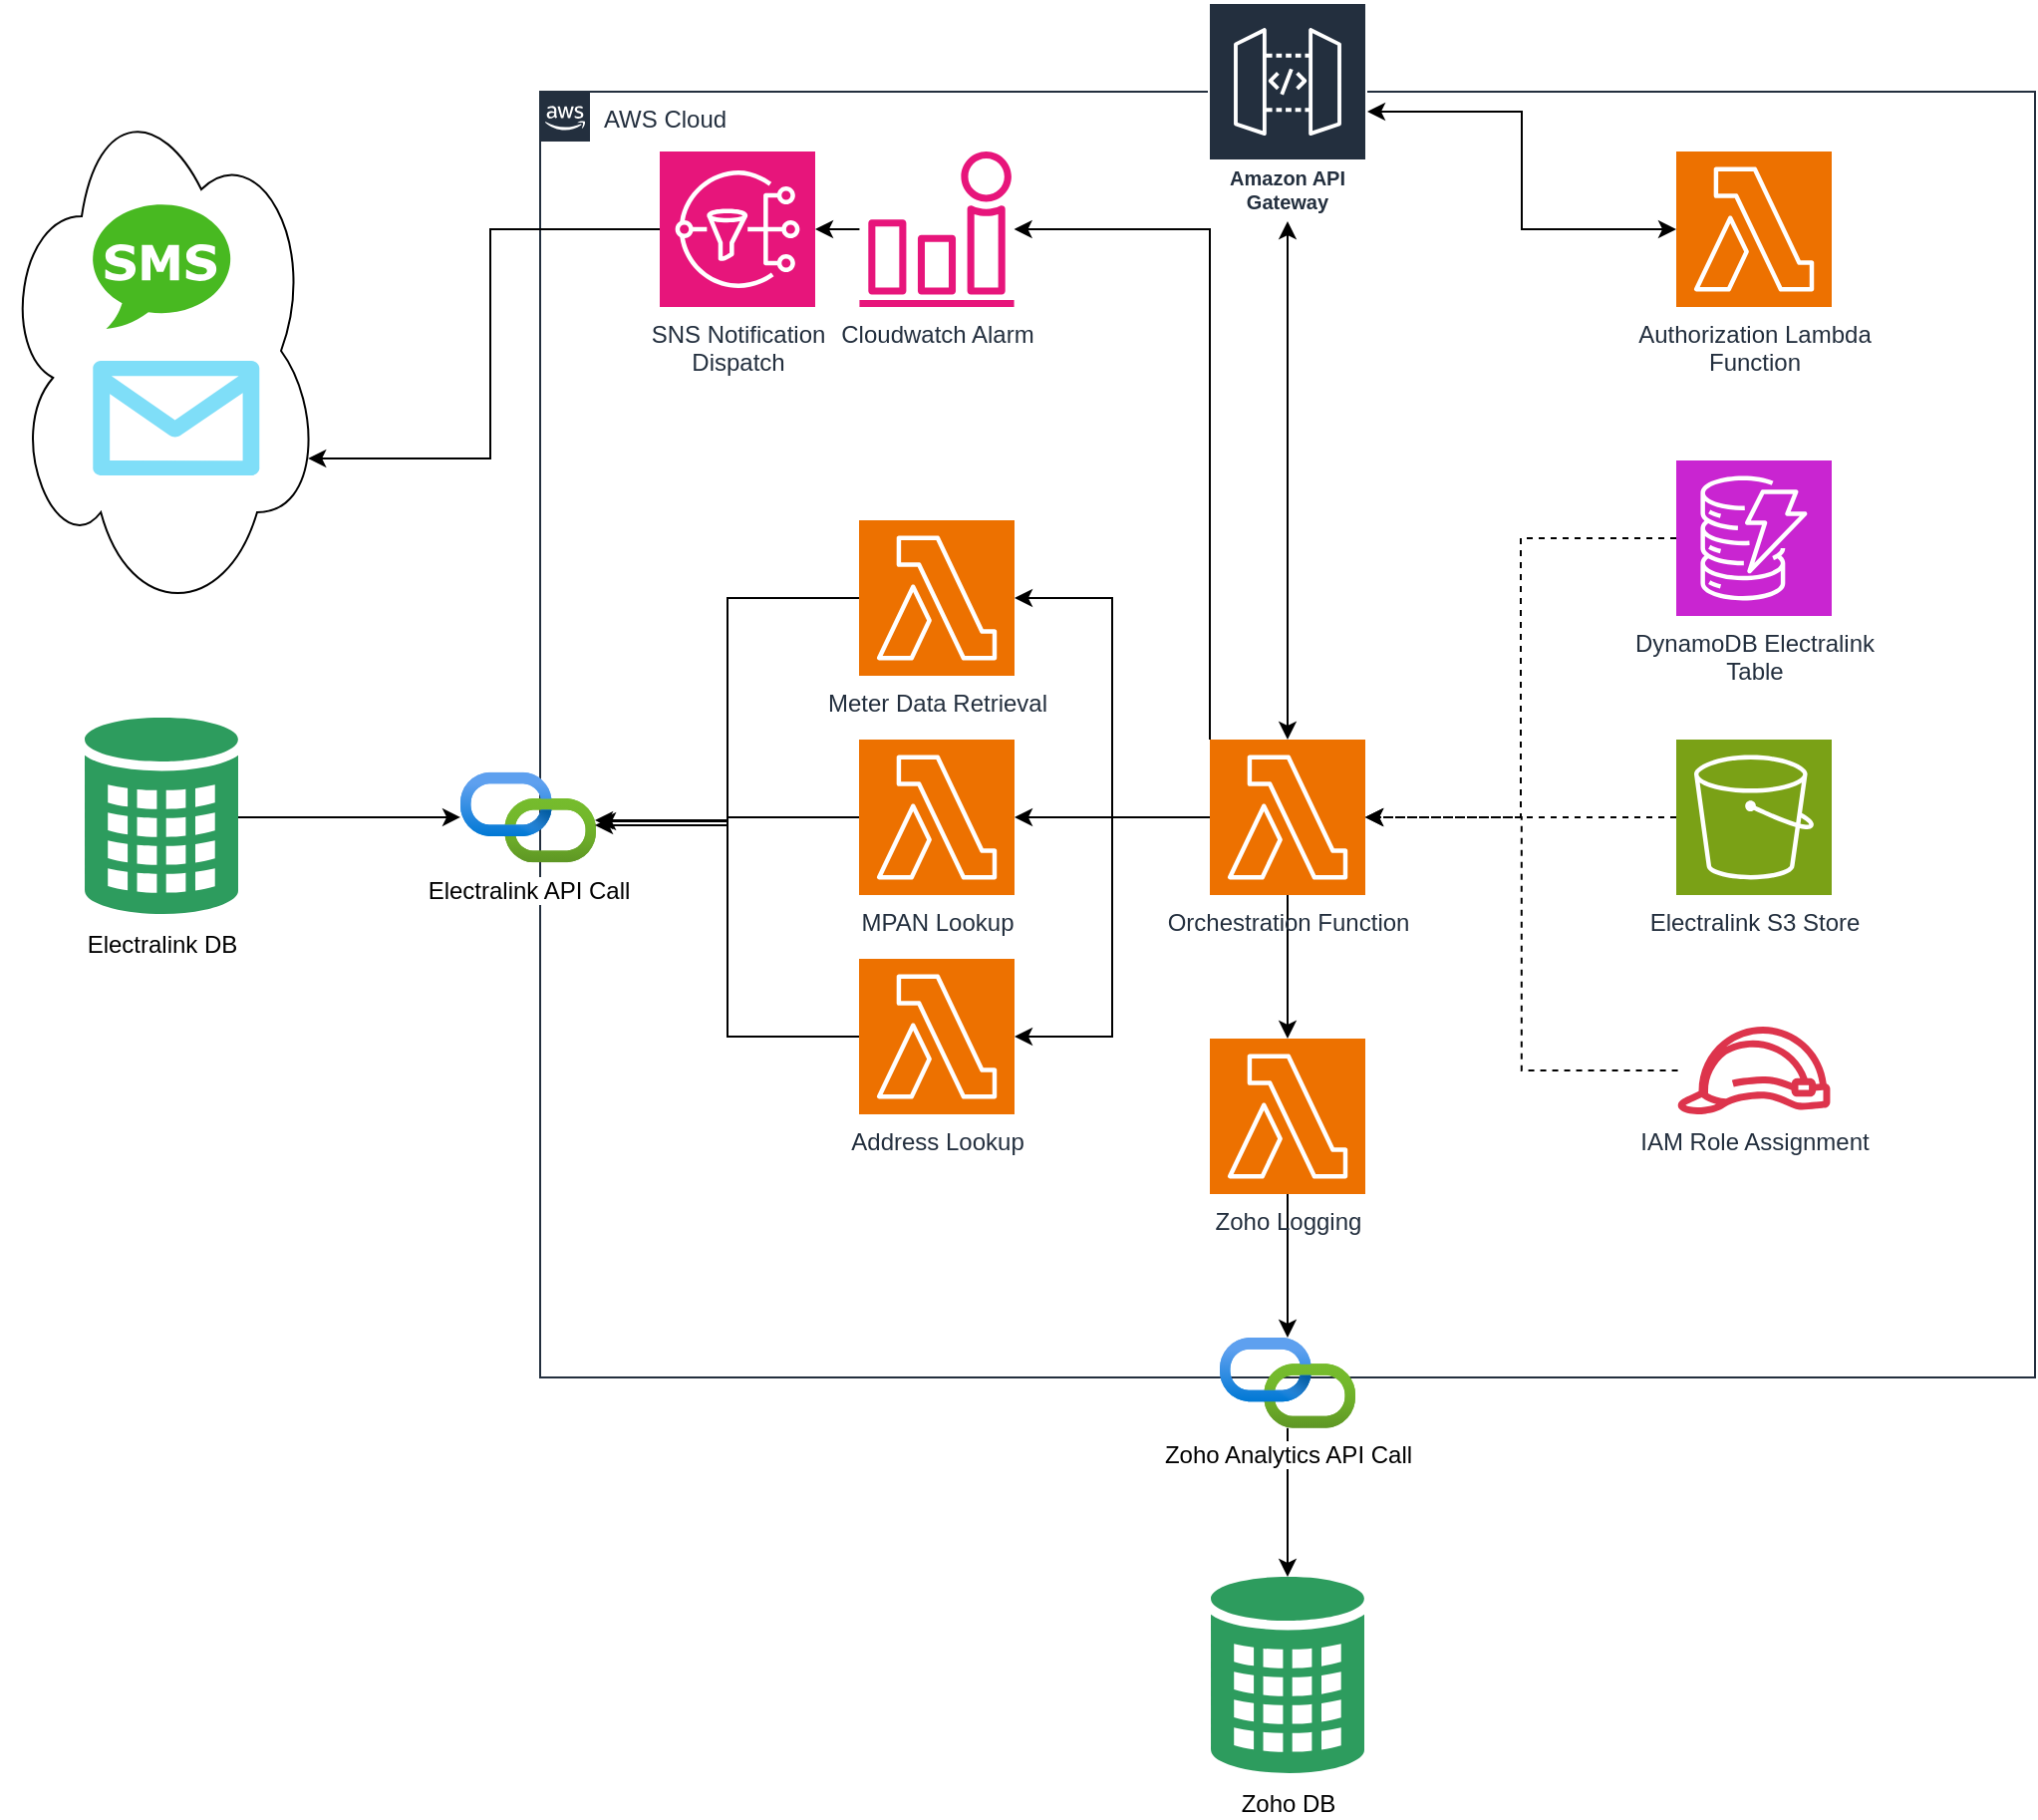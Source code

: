 <mxfile version="24.0.7" type="github">
  <diagram id="Ht1M8jgEwFfnCIfOTk4-" name="Page-1">
    <mxGraphModel dx="1206" dy="2733" grid="1" gridSize="10" guides="1" tooltips="1" connect="1" arrows="1" fold="1" page="1" pageScale="1" pageWidth="1169" pageHeight="827" math="0" shadow="0">
      <root>
        <mxCell id="0" />
        <mxCell id="1" parent="0" />
        <mxCell id="vprCxGWxDhBr143Cb13M-6" value="Electralink DB" style="sketch=0;html=1;aspect=fixed;strokeColor=none;shadow=0;align=center;fillColor=#2D9C5E;verticalAlign=top;labelPosition=center;verticalLabelPosition=bottom;shape=mxgraph.gcp2.external_data_center" parent="1" vertex="1">
          <mxGeometry x="91.5" y="-1271" width="77" height="100" as="geometry" />
        </mxCell>
        <mxCell id="vprCxGWxDhBr143Cb13M-8" value="Zoho DB" style="sketch=0;html=1;aspect=fixed;strokeColor=none;shadow=0;align=center;fillColor=#2D9C5E;verticalAlign=top;labelPosition=center;verticalLabelPosition=bottom;shape=mxgraph.gcp2.external_data_center" parent="1" vertex="1">
          <mxGeometry x="656.5" y="-840" width="77" height="100" as="geometry" />
        </mxCell>
        <mxCell id="vprCxGWxDhBr143Cb13M-21" style="edgeStyle=orthogonalEdgeStyle;rounded=0;orthogonalLoop=1;jettySize=auto;html=1;" parent="1" source="vprCxGWxDhBr143Cb13M-9" target="vprCxGWxDhBr143Cb13M-8" edge="1">
          <mxGeometry relative="1" as="geometry" />
        </mxCell>
        <mxCell id="vprCxGWxDhBr143Cb13M-10" value="AWS Cloud" style="points=[[0,0],[0.25,0],[0.5,0],[0.75,0],[1,0],[1,0.25],[1,0.5],[1,0.75],[1,1],[0.75,1],[0.5,1],[0.25,1],[0,1],[0,0.75],[0,0.5],[0,0.25]];outlineConnect=0;gradientColor=none;html=1;whiteSpace=wrap;fontSize=12;fontStyle=0;container=0;pointerEvents=0;collapsible=0;recursiveResize=0;shape=mxgraph.aws4.group;grIcon=mxgraph.aws4.group_aws_cloud_alt;strokeColor=#232F3E;fillColor=none;verticalAlign=top;align=left;spacingLeft=30;fontColor=#232F3E;dashed=0;" parent="1" vertex="1">
          <mxGeometry x="320" y="-1585" width="750" height="645" as="geometry" />
        </mxCell>
        <mxCell id="vprCxGWxDhBr143Cb13M-19" style="edgeStyle=orthogonalEdgeStyle;rounded=0;orthogonalLoop=1;jettySize=auto;html=1;endArrow=none;endFill=0;startArrow=classic;startFill=1;" parent="1" source="vprCxGWxDhBr143Cb13M-7" target="vprCxGWxDhBr143Cb13M-6" edge="1">
          <mxGeometry relative="1" as="geometry" />
        </mxCell>
        <mxCell id="H6YpS96diYnmcuf0h5bm-19" style="edgeStyle=orthogonalEdgeStyle;rounded=0;orthogonalLoop=1;jettySize=auto;html=1;entryX=0.96;entryY=0.7;entryDx=0;entryDy=0;entryPerimeter=0;" parent="1" source="H6YpS96diYnmcuf0h5bm-9" target="H6YpS96diYnmcuf0h5bm-17" edge="1">
          <mxGeometry relative="1" as="geometry" />
        </mxCell>
        <mxCell id="vprCxGWxDhBr143Cb13M-9" value="Zoho Analytics API Call" style="image;aspect=fixed;html=1;points=[];align=center;fontSize=12;image=img/lib/azure2/devops/API_Connections.svg;" parent="1" vertex="1">
          <mxGeometry x="661" y="-960" width="68" height="45.32" as="geometry" />
        </mxCell>
        <mxCell id="LjyLm-vrqYKXXPzVkxiu-5" style="edgeStyle=orthogonalEdgeStyle;rounded=0;orthogonalLoop=1;jettySize=auto;html=1;startArrow=classic;startFill=1;endArrow=none;endFill=0;" edge="1" parent="1" source="vprCxGWxDhBr143Cb13M-9" target="LjyLm-vrqYKXXPzVkxiu-3">
          <mxGeometry relative="1" as="geometry" />
        </mxCell>
        <mxCell id="vprCxGWxDhBr143Cb13M-4" value="Authorization Lambda&lt;div&gt;Function&lt;/div&gt;" style="sketch=0;points=[[0,0,0],[0.25,0,0],[0.5,0,0],[0.75,0,0],[1,0,0],[0,1,0],[0.25,1,0],[0.5,1,0],[0.75,1,0],[1,1,0],[0,0.25,0],[0,0.5,0],[0,0.75,0],[1,0.25,0],[1,0.5,0],[1,0.75,0]];outlineConnect=0;fontColor=#232F3E;fillColor=#ED7100;strokeColor=#ffffff;dashed=0;verticalLabelPosition=bottom;verticalAlign=top;align=center;html=1;fontSize=12;fontStyle=0;aspect=fixed;shape=mxgraph.aws4.resourceIcon;resIcon=mxgraph.aws4.lambda;" parent="1" vertex="1">
          <mxGeometry x="890" y="-1555" width="78" height="78" as="geometry" />
        </mxCell>
        <mxCell id="LjyLm-vrqYKXXPzVkxiu-14" style="edgeStyle=orthogonalEdgeStyle;rounded=0;orthogonalLoop=1;jettySize=auto;html=1;" edge="1" parent="1" source="vprCxGWxDhBr143Cb13M-11" target="LjyLm-vrqYKXXPzVkxiu-3">
          <mxGeometry relative="1" as="geometry" />
        </mxCell>
        <mxCell id="vprCxGWxDhBr143Cb13M-11" value="Orchestration Function" style="sketch=0;points=[[0,0,0],[0.25,0,0],[0.5,0,0],[0.75,0,0],[1,0,0],[0,1,0],[0.25,1,0],[0.5,1,0],[0.75,1,0],[1,1,0],[0,0.25,0],[0,0.5,0],[0,0.75,0],[1,0.25,0],[1,0.5,0],[1,0.75,0]];outlineConnect=0;fontColor=#232F3E;fillColor=#ED7100;strokeColor=#ffffff;dashed=0;verticalLabelPosition=bottom;verticalAlign=top;align=center;html=1;fontSize=12;fontStyle=0;aspect=fixed;shape=mxgraph.aws4.resourceIcon;resIcon=mxgraph.aws4.lambda;gradientColor=none;" parent="1" vertex="1">
          <mxGeometry x="656" y="-1260" width="78" height="78" as="geometry" />
        </mxCell>
        <mxCell id="H6YpS96diYnmcuf0h5bm-13" value="" style="edgeStyle=orthogonalEdgeStyle;rounded=0;orthogonalLoop=1;jettySize=auto;html=1;" parent="1" source="H6YpS96diYnmcuf0h5bm-1" target="H6YpS96diYnmcuf0h5bm-9" edge="1">
          <mxGeometry relative="1" as="geometry" />
        </mxCell>
        <mxCell id="H6YpS96diYnmcuf0h5bm-1" value="Cloudwatch Alarm" style="sketch=0;outlineConnect=0;fontColor=#232F3E;gradientColor=none;fillColor=#E7157B;strokeColor=none;dashed=0;verticalLabelPosition=bottom;verticalAlign=top;align=center;html=1;fontSize=12;fontStyle=0;aspect=fixed;pointerEvents=1;shape=mxgraph.aws4.alarm;" parent="1" vertex="1">
          <mxGeometry x="480" y="-1555" width="78" height="78" as="geometry" />
        </mxCell>
        <mxCell id="H6YpS96diYnmcuf0h5bm-3" style="edgeStyle=orthogonalEdgeStyle;rounded=0;orthogonalLoop=1;jettySize=auto;html=1;entryX=0;entryY=0;entryDx=0;entryDy=0;entryPerimeter=0;startArrow=classic;startFill=1;endArrow=none;endFill=0;" parent="1" source="H6YpS96diYnmcuf0h5bm-1" target="vprCxGWxDhBr143Cb13M-11" edge="1">
          <mxGeometry relative="1" as="geometry" />
        </mxCell>
        <mxCell id="H6YpS96diYnmcuf0h5bm-9" value="SNS Notification&lt;div&gt;Dispatch&lt;/div&gt;" style="sketch=0;points=[[0,0,0],[0.25,0,0],[0.5,0,0],[0.75,0,0],[1,0,0],[0,1,0],[0.25,1,0],[0.5,1,0],[0.75,1,0],[1,1,0],[0,0.25,0],[0,0.5,0],[0,0.75,0],[1,0.25,0],[1,0.5,0],[1,0.75,0]];outlineConnect=0;fontColor=#232F3E;fillColor=#E7157B;strokeColor=#ffffff;dashed=0;verticalLabelPosition=bottom;verticalAlign=top;align=center;html=1;fontSize=12;fontStyle=0;aspect=fixed;shape=mxgraph.aws4.resourceIcon;resIcon=mxgraph.aws4.sns;" parent="1" vertex="1">
          <mxGeometry x="380" y="-1555" width="78" height="78" as="geometry" />
        </mxCell>
        <mxCell id="LjyLm-vrqYKXXPzVkxiu-1" value="MPAN Lookup" style="sketch=0;points=[[0,0,0],[0.25,0,0],[0.5,0,0],[0.75,0,0],[1,0,0],[0,1,0],[0.25,1,0],[0.5,1,0],[0.75,1,0],[1,1,0],[0,0.25,0],[0,0.5,0],[0,0.75,0],[1,0.25,0],[1,0.5,0],[1,0.75,0]];outlineConnect=0;fontColor=#232F3E;fillColor=#ED7100;strokeColor=#ffffff;dashed=0;verticalLabelPosition=bottom;verticalAlign=top;align=center;html=1;fontSize=12;fontStyle=0;aspect=fixed;shape=mxgraph.aws4.resourceIcon;resIcon=mxgraph.aws4.lambda;" vertex="1" parent="1">
          <mxGeometry x="480" y="-1260" width="78" height="78" as="geometry" />
        </mxCell>
        <mxCell id="LjyLm-vrqYKXXPzVkxiu-2" value="Address Lookup" style="sketch=0;points=[[0,0,0],[0.25,0,0],[0.5,0,0],[0.75,0,0],[1,0,0],[0,1,0],[0.25,1,0],[0.5,1,0],[0.75,1,0],[1,1,0],[0,0.25,0],[0,0.5,0],[0,0.75,0],[1,0.25,0],[1,0.5,0],[1,0.75,0]];outlineConnect=0;fontColor=#232F3E;fillColor=#ED7100;strokeColor=#ffffff;dashed=0;verticalLabelPosition=bottom;verticalAlign=top;align=center;html=1;fontSize=12;fontStyle=0;aspect=fixed;shape=mxgraph.aws4.resourceIcon;resIcon=mxgraph.aws4.lambda;" vertex="1" parent="1">
          <mxGeometry x="480" y="-1150" width="78" height="78" as="geometry" />
        </mxCell>
        <mxCell id="LjyLm-vrqYKXXPzVkxiu-3" value="Zoho Logging" style="sketch=0;points=[[0,0,0],[0.25,0,0],[0.5,0,0],[0.75,0,0],[1,0,0],[0,1,0],[0.25,1,0],[0.5,1,0],[0.75,1,0],[1,1,0],[0,0.25,0],[0,0.5,0],[0,0.75,0],[1,0.25,0],[1,0.5,0],[1,0.75,0]];outlineConnect=0;fontColor=#232F3E;fillColor=#ED7100;strokeColor=#ffffff;dashed=0;verticalLabelPosition=bottom;verticalAlign=top;align=center;html=1;fontSize=12;fontStyle=0;aspect=fixed;shape=mxgraph.aws4.resourceIcon;resIcon=mxgraph.aws4.lambda;" vertex="1" parent="1">
          <mxGeometry x="656" y="-1110" width="78" height="78" as="geometry" />
        </mxCell>
        <mxCell id="LjyLm-vrqYKXXPzVkxiu-4" value="Meter Data Retrieval" style="sketch=0;points=[[0,0,0],[0.25,0,0],[0.5,0,0],[0.75,0,0],[1,0,0],[0,1,0],[0.25,1,0],[0.5,1,0],[0.75,1,0],[1,1,0],[0,0.25,0],[0,0.5,0],[0,0.75,0],[1,0.25,0],[1,0.5,0],[1,0.75,0]];outlineConnect=0;fontColor=#232F3E;fillColor=#ED7100;strokeColor=#ffffff;dashed=0;verticalLabelPosition=bottom;verticalAlign=top;align=center;html=1;fontSize=12;fontStyle=0;aspect=fixed;shape=mxgraph.aws4.resourceIcon;resIcon=mxgraph.aws4.lambda;" vertex="1" parent="1">
          <mxGeometry x="480" y="-1370" width="78" height="78" as="geometry" />
        </mxCell>
        <mxCell id="vprCxGWxDhBr143Cb13M-3" value="Amazon API Gateway" style="sketch=0;outlineConnect=0;fontColor=#232F3E;gradientColor=none;strokeColor=#ffffff;fillColor=#232F3E;dashed=0;verticalLabelPosition=middle;verticalAlign=bottom;align=center;html=1;whiteSpace=wrap;fontSize=10;fontStyle=1;spacing=3;shape=mxgraph.aws4.productIcon;prIcon=mxgraph.aws4.api_gateway;" parent="1" vertex="1">
          <mxGeometry x="655" y="-1630" width="80" height="110" as="geometry" />
        </mxCell>
        <mxCell id="vprCxGWxDhBr143Cb13M-12" value="" style="edgeStyle=orthogonalEdgeStyle;rounded=0;orthogonalLoop=1;jettySize=auto;html=1;startArrow=classic;startFill=1;" parent="1" source="vprCxGWxDhBr143Cb13M-3" target="vprCxGWxDhBr143Cb13M-11" edge="1">
          <mxGeometry relative="1" as="geometry" />
        </mxCell>
        <mxCell id="vprCxGWxDhBr143Cb13M-14" value="" style="edgeStyle=orthogonalEdgeStyle;rounded=0;orthogonalLoop=1;jettySize=auto;html=1;startArrow=classic;startFill=1;" parent="1" source="vprCxGWxDhBr143Cb13M-3" target="vprCxGWxDhBr143Cb13M-4" edge="1">
          <mxGeometry relative="1" as="geometry" />
        </mxCell>
        <mxCell id="LjyLm-vrqYKXXPzVkxiu-11" style="edgeStyle=orthogonalEdgeStyle;rounded=0;orthogonalLoop=1;jettySize=auto;html=1;entryX=1;entryY=0.5;entryDx=0;entryDy=0;entryPerimeter=0;" edge="1" parent="1" source="vprCxGWxDhBr143Cb13M-11" target="LjyLm-vrqYKXXPzVkxiu-4">
          <mxGeometry relative="1" as="geometry" />
        </mxCell>
        <mxCell id="LjyLm-vrqYKXXPzVkxiu-12" style="edgeStyle=orthogonalEdgeStyle;rounded=0;orthogonalLoop=1;jettySize=auto;html=1;entryX=1;entryY=0.5;entryDx=0;entryDy=0;entryPerimeter=0;" edge="1" parent="1" source="vprCxGWxDhBr143Cb13M-11" target="LjyLm-vrqYKXXPzVkxiu-1">
          <mxGeometry relative="1" as="geometry" />
        </mxCell>
        <mxCell id="LjyLm-vrqYKXXPzVkxiu-13" style="edgeStyle=orthogonalEdgeStyle;rounded=0;orthogonalLoop=1;jettySize=auto;html=1;entryX=1;entryY=0.5;entryDx=0;entryDy=0;entryPerimeter=0;" edge="1" parent="1" source="vprCxGWxDhBr143Cb13M-11" target="LjyLm-vrqYKXXPzVkxiu-2">
          <mxGeometry relative="1" as="geometry" />
        </mxCell>
        <mxCell id="H6YpS96diYnmcuf0h5bm-4" value="IAM Role Assignment" style="sketch=0;outlineConnect=0;fontColor=#232F3E;gradientColor=none;fillColor=#DD344C;strokeColor=none;dashed=0;verticalLabelPosition=bottom;verticalAlign=top;align=center;html=1;fontSize=12;fontStyle=0;aspect=fixed;pointerEvents=1;shape=mxgraph.aws4.role;" parent="1" vertex="1">
          <mxGeometry x="890" y="-1116" width="78" height="44" as="geometry" />
        </mxCell>
        <mxCell id="vprCxGWxDhBr143Cb13M-22" value="Electralink S3 Store" style="sketch=0;points=[[0,0,0],[0.25,0,0],[0.5,0,0],[0.75,0,0],[1,0,0],[0,1,0],[0.25,1,0],[0.5,1,0],[0.75,1,0],[1,1,0],[0,0.25,0],[0,0.5,0],[0,0.75,0],[1,0.25,0],[1,0.5,0],[1,0.75,0]];outlineConnect=0;fontColor=#232F3E;fillColor=#7AA116;strokeColor=#ffffff;dashed=0;verticalLabelPosition=bottom;verticalAlign=top;align=center;html=1;fontSize=12;fontStyle=0;aspect=fixed;shape=mxgraph.aws4.resourceIcon;resIcon=mxgraph.aws4.s3;" parent="1" vertex="1">
          <mxGeometry x="890" y="-1260" width="78" height="78" as="geometry" />
        </mxCell>
        <mxCell id="vprCxGWxDhBr143Cb13M-5" value="DynamoDB Electralink&lt;div&gt;Table&lt;/div&gt;" style="sketch=0;points=[[0,0,0],[0.25,0,0],[0.5,0,0],[0.75,0,0],[1,0,0],[0,1,0],[0.25,1,0],[0.5,1,0],[0.75,1,0],[1,1,0],[0,0.25,0],[0,0.5,0],[0,0.75,0],[1,0.25,0],[1,0.5,0],[1,0.75,0]];outlineConnect=0;fontColor=#232F3E;fillColor=#C925D1;strokeColor=#ffffff;dashed=0;verticalLabelPosition=bottom;verticalAlign=top;align=center;html=1;fontSize=12;fontStyle=0;aspect=fixed;shape=mxgraph.aws4.resourceIcon;resIcon=mxgraph.aws4.dynamodb;" parent="1" vertex="1">
          <mxGeometry x="890" y="-1400" width="78" height="78" as="geometry" />
        </mxCell>
        <mxCell id="vprCxGWxDhBr143Cb13M-7" value="Electralink API Call" style="image;aspect=fixed;html=1;points=[];align=center;fontSize=12;image=img/lib/azure2/devops/API_Connections.svg;" parent="1" vertex="1">
          <mxGeometry x="280" y="-1243.66" width="68" height="45.32" as="geometry" />
        </mxCell>
        <mxCell id="LjyLm-vrqYKXXPzVkxiu-6" style="edgeStyle=orthogonalEdgeStyle;rounded=0;orthogonalLoop=1;jettySize=auto;html=1;entryX=1.015;entryY=0.544;entryDx=0;entryDy=0;entryPerimeter=0;" edge="1" parent="1" source="LjyLm-vrqYKXXPzVkxiu-4" target="vprCxGWxDhBr143Cb13M-7">
          <mxGeometry relative="1" as="geometry" />
        </mxCell>
        <mxCell id="LjyLm-vrqYKXXPzVkxiu-9" style="edgeStyle=orthogonalEdgeStyle;rounded=0;orthogonalLoop=1;jettySize=auto;html=1;entryX=0.993;entryY=0.588;entryDx=0;entryDy=0;entryPerimeter=0;" edge="1" parent="1" source="LjyLm-vrqYKXXPzVkxiu-1" target="vprCxGWxDhBr143Cb13M-7">
          <mxGeometry relative="1" as="geometry" />
        </mxCell>
        <mxCell id="LjyLm-vrqYKXXPzVkxiu-10" style="edgeStyle=orthogonalEdgeStyle;rounded=0;orthogonalLoop=1;jettySize=auto;html=1;entryX=0.993;entryY=0.533;entryDx=0;entryDy=0;entryPerimeter=0;" edge="1" parent="1" source="LjyLm-vrqYKXXPzVkxiu-2" target="vprCxGWxDhBr143Cb13M-7">
          <mxGeometry relative="1" as="geometry" />
        </mxCell>
        <mxCell id="LjyLm-vrqYKXXPzVkxiu-15" style="edgeStyle=orthogonalEdgeStyle;rounded=0;orthogonalLoop=1;jettySize=auto;html=1;entryX=1;entryY=0.5;entryDx=0;entryDy=0;entryPerimeter=0;dashed=1;" edge="1" parent="1" source="vprCxGWxDhBr143Cb13M-5" target="vprCxGWxDhBr143Cb13M-11">
          <mxGeometry relative="1" as="geometry" />
        </mxCell>
        <mxCell id="LjyLm-vrqYKXXPzVkxiu-16" style="edgeStyle=orthogonalEdgeStyle;rounded=0;orthogonalLoop=1;jettySize=auto;html=1;entryX=1;entryY=0.5;entryDx=0;entryDy=0;entryPerimeter=0;dashed=1;" edge="1" parent="1" source="vprCxGWxDhBr143Cb13M-22" target="vprCxGWxDhBr143Cb13M-11">
          <mxGeometry relative="1" as="geometry" />
        </mxCell>
        <mxCell id="LjyLm-vrqYKXXPzVkxiu-17" style="edgeStyle=orthogonalEdgeStyle;rounded=0;orthogonalLoop=1;jettySize=auto;html=1;entryX=1;entryY=0.5;entryDx=0;entryDy=0;entryPerimeter=0;dashed=1;" edge="1" parent="1" source="H6YpS96diYnmcuf0h5bm-4" target="vprCxGWxDhBr143Cb13M-11">
          <mxGeometry relative="1" as="geometry" />
        </mxCell>
        <mxCell id="LjyLm-vrqYKXXPzVkxiu-18" value="" style="group" vertex="1" connectable="0" parent="1">
          <mxGeometry x="50" y="-1590" width="160" height="270" as="geometry" />
        </mxCell>
        <mxCell id="H6YpS96diYnmcuf0h5bm-17" value="" style="ellipse;shape=cloud;whiteSpace=wrap;html=1;movable=1;resizable=1;rotatable=1;deletable=1;editable=1;locked=0;connectable=1;" parent="LjyLm-vrqYKXXPzVkxiu-18" vertex="1">
          <mxGeometry width="160" height="270" as="geometry" />
        </mxCell>
        <mxCell id="H6YpS96diYnmcuf0h5bm-14" value="" style="dashed=0;outlineConnect=0;html=1;align=center;labelPosition=center;verticalLabelPosition=bottom;verticalAlign=top;shape=mxgraph.weblogos.sms;fillColor=#48B921;strokeColor=none;movable=1;resizable=1;rotatable=1;deletable=1;editable=1;locked=0;connectable=1;" parent="LjyLm-vrqYKXXPzVkxiu-18" vertex="1">
          <mxGeometry x="45.4" y="60" width="69.2" height="64" as="geometry" />
        </mxCell>
        <mxCell id="H6YpS96diYnmcuf0h5bm-16" value="" style="verticalLabelPosition=bottom;html=1;verticalAlign=top;align=center;strokeColor=none;fillColor=#00BEF2;shape=mxgraph.azure.message;pointerEvents=1;movable=1;resizable=1;rotatable=1;deletable=1;editable=1;locked=0;connectable=1;" parent="LjyLm-vrqYKXXPzVkxiu-18" vertex="1">
          <mxGeometry x="45.4" y="140" width="84" height="57.5" as="geometry" />
        </mxCell>
      </root>
    </mxGraphModel>
  </diagram>
</mxfile>

